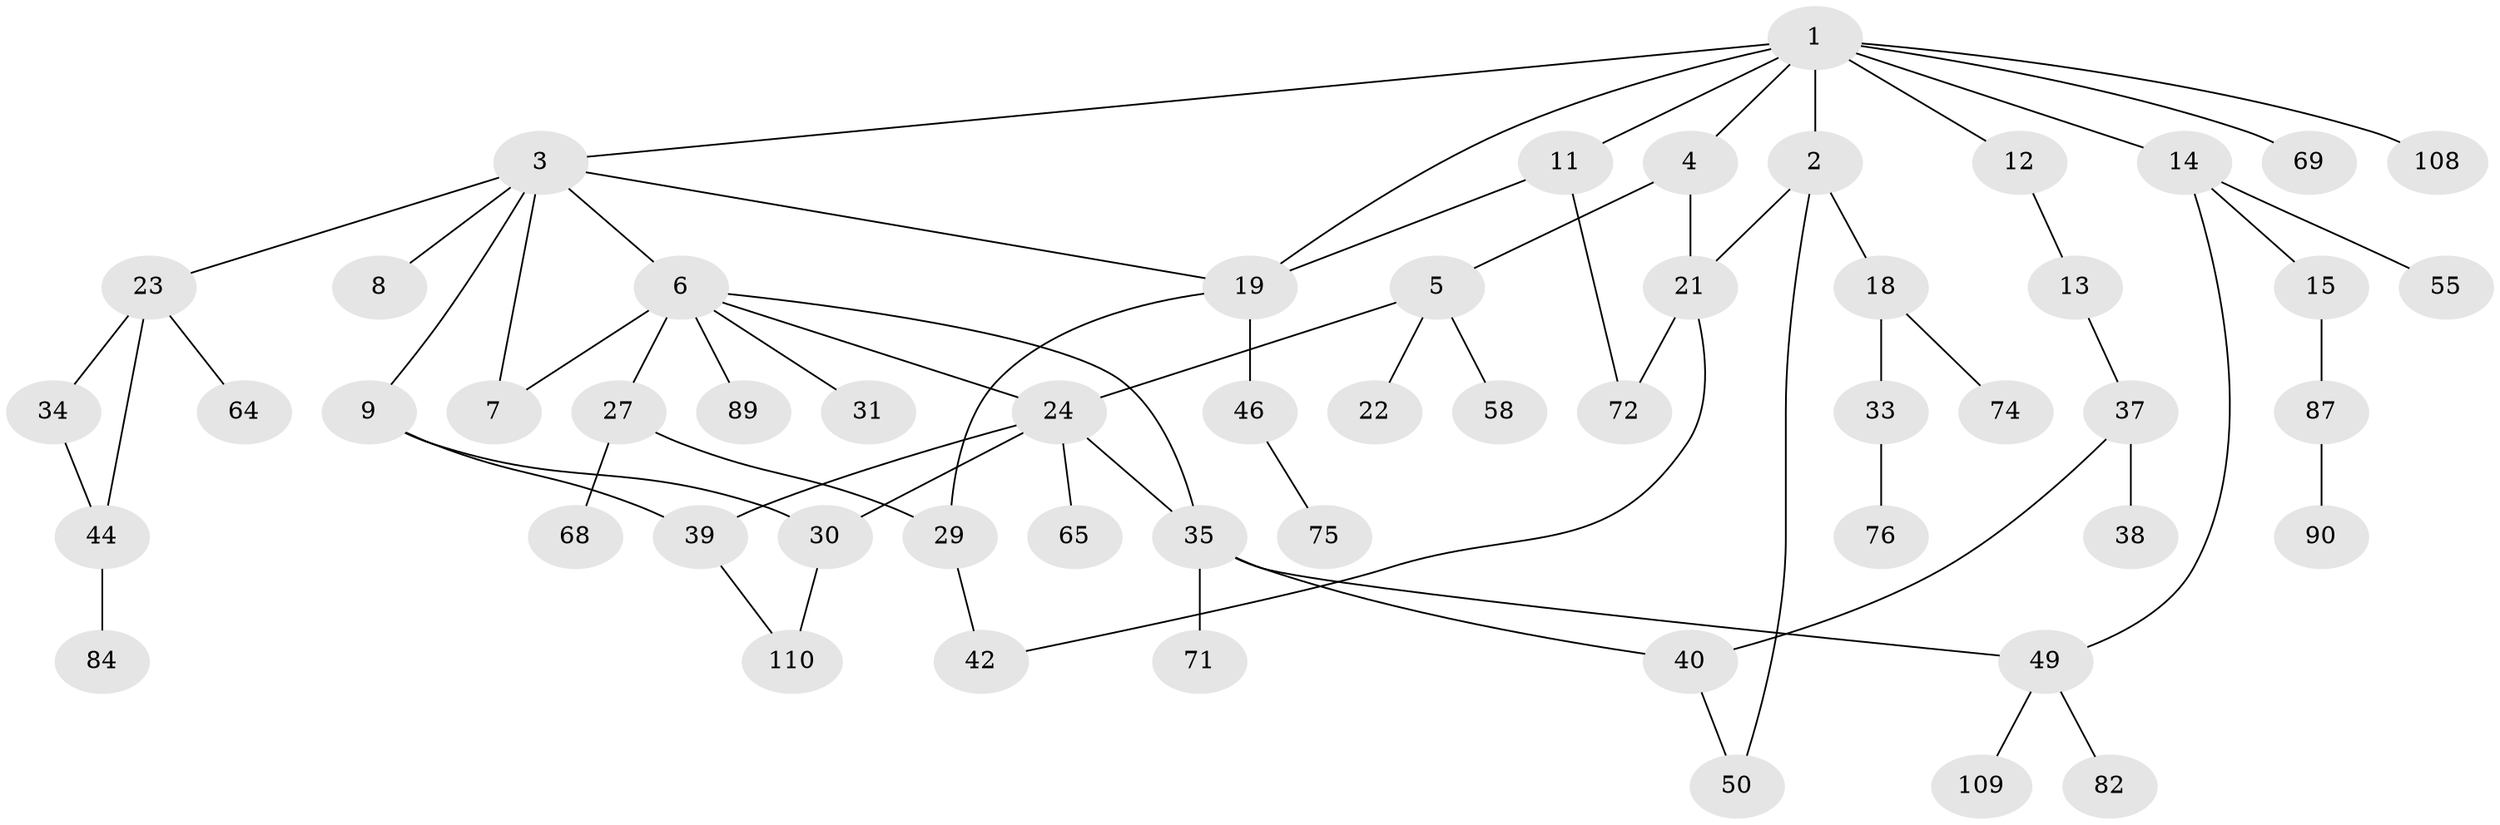 // original degree distribution, {9: 0.009009009009009009, 4: 0.07207207207207207, 7: 0.018018018018018018, 3: 0.22522522522522523, 2: 0.2972972972972973, 5: 0.018018018018018018, 6: 0.018018018018018018, 1: 0.34234234234234234}
// Generated by graph-tools (version 1.1) at 2025/13/03/09/25 04:13:21]
// undirected, 55 vertices, 70 edges
graph export_dot {
graph [start="1"]
  node [color=gray90,style=filled];
  1;
  2;
  3;
  4 [super="+36"];
  5 [super="+17+25"];
  6 [super="+20+10+98"];
  7;
  8 [super="+94+88"];
  9 [super="+16"];
  11 [super="+77+100+73"];
  12;
  13 [super="+99"];
  14 [super="+26+28+63"];
  15 [super="+86"];
  18 [super="+52"];
  19 [super="+95+32"];
  21 [super="+57"];
  22;
  23 [super="+105"];
  24 [super="+43+56+96"];
  27;
  29 [super="+106+60+47"];
  30;
  31;
  33;
  34 [super="+45"];
  35 [super="+62+81+80"];
  37;
  38 [super="+67"];
  39 [super="+66"];
  40 [super="+41+51"];
  42 [super="+53"];
  44 [super="+78"];
  46;
  49 [super="+59+70"];
  50 [super="+92"];
  55;
  58;
  64;
  65;
  68;
  69;
  71;
  72 [super="+79+101"];
  74;
  75;
  76;
  82;
  84;
  87;
  89;
  90;
  108 [super="+111"];
  109;
  110;
  1 -- 2;
  1 -- 3;
  1 -- 4;
  1 -- 11;
  1 -- 12;
  1 -- 14;
  1 -- 69;
  1 -- 108;
  1 -- 19;
  2 -- 18;
  2 -- 21;
  2 -- 50;
  3 -- 6;
  3 -- 8;
  3 -- 9;
  3 -- 19;
  3 -- 23;
  3 -- 7;
  4 -- 5;
  4 -- 21;
  5 -- 22;
  5 -- 58;
  5 -- 24;
  6 -- 7 [weight=2];
  6 -- 24;
  6 -- 35;
  6 -- 27;
  6 -- 31;
  6 -- 89;
  9 -- 30;
  9 -- 39;
  11 -- 19;
  11 -- 72;
  12 -- 13;
  13 -- 37;
  14 -- 15;
  14 -- 49;
  14 -- 55;
  15 -- 87;
  18 -- 33;
  18 -- 74;
  19 -- 29;
  19 -- 46;
  21 -- 42;
  21 -- 72;
  23 -- 34 [weight=2];
  23 -- 64;
  23 -- 44;
  24 -- 65;
  24 -- 39;
  24 -- 30;
  24 -- 35;
  27 -- 29;
  27 -- 68;
  29 -- 42;
  30 -- 110;
  33 -- 76;
  34 -- 44;
  35 -- 40;
  35 -- 49;
  35 -- 71;
  37 -- 38;
  37 -- 40;
  39 -- 110;
  40 -- 50;
  44 -- 84;
  46 -- 75;
  49 -- 82;
  49 -- 109;
  87 -- 90;
}
